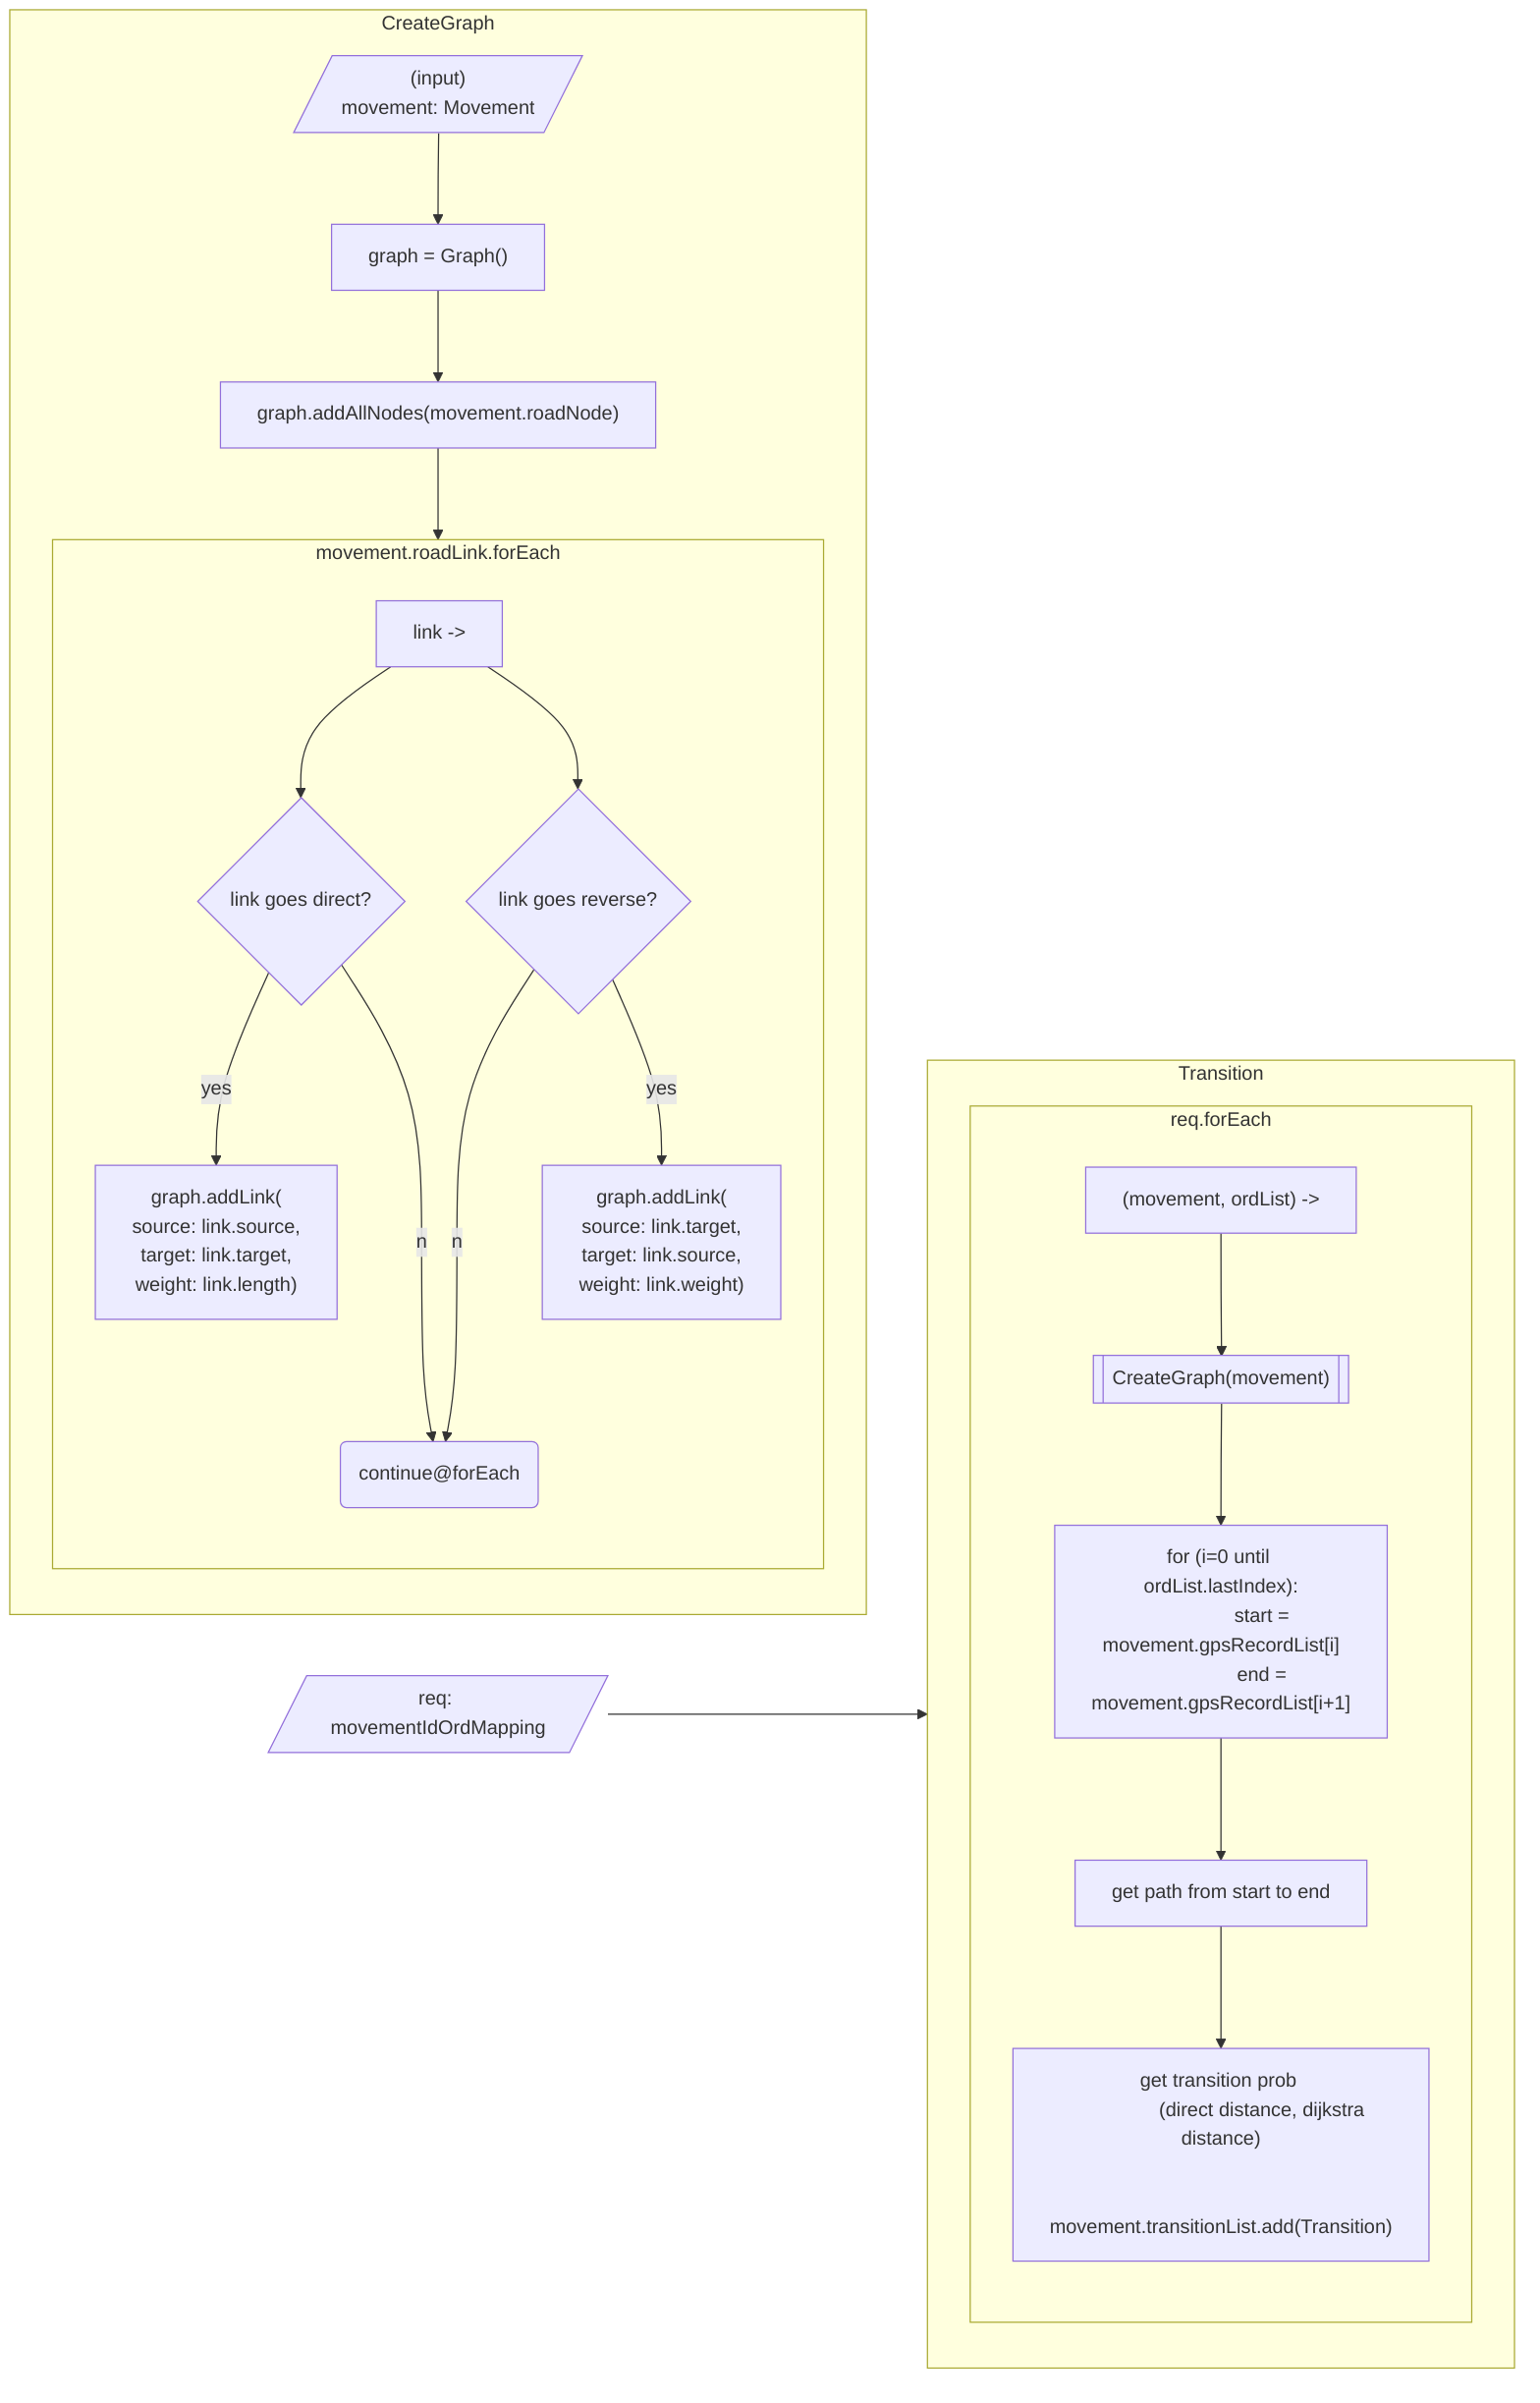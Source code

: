 flowchart LR    
    Input[/req: movementIdOrdMapping/]

    subgraph CreateGraph
            direction TB
            GraphInput[/"
                (input) 
                movement: Movement
            "/]
            Graph["graph = Graph()"]
            AddNodeAndLink["graph.addAllNodes(movement.roadNode)"]

            subgraph movement.roadLink.forEach
                direction TB

                itRoadLink["link ->"]
                IfLinkDirectWay{"link goes direct?"}
                IfLinkReverseWay{"link goes reverse?"}

                AddDirectLink["graph.addLink(
                source: link.source, 
                target: link.target,
                weight: link.length)"]
                AddReverseLink["graph.addLink(
                source: link.target, 
                target: link.source,
                weight: link.weight)"]

                Continue("continue@forEach")

                itRoadLink --> IfLinkDirectWay
                itRoadLink --> IfLinkReverseWay

                IfLinkDirectWay --yes--> AddDirectLink
                IfLinkDirectWay --no--> Continue
                IfLinkReverseWay --no--> Continue
                IfLinkReverseWay --yes--> AddReverseLink

            end

            GraphInput --> Graph --> AddNodeAndLink --> movement.roadLink.forEach

        end

    subgraph Transition
        direction TB

        subgraph req.forEach
            direction TB

            itReq["(movement, ordList) ->"]

            OrdListForEach["
                for (i=0 until ordList.lastIndex):
                start = movement.gpsRecordList[i]
                end = movement.gpsRecordList[i+1]
            "]

            GetPath["
                get path from start to end
            "]

            AddTransition["
                get transition prob 
                (direct distance, dijkstra distance)

                movement.transitionList.add(Transition)
            "]

            itReq --> funCreateGraph[["CreateGraph(movement)"]] --> OrdListForEach --> GetPath --> AddTransition

        end

    end

Input --> Transition